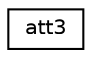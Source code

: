 digraph "Graphical Class Hierarchy"
{
  edge [fontname="Helvetica",fontsize="10",labelfontname="Helvetica",labelfontsize="10"];
  node [fontname="Helvetica",fontsize="10",shape=record];
  rankdir="LR";
  Node1 [label="att3",height=0.2,width=0.4,color="black", fillcolor="white", style="filled",URL="$structatt3.html"];
}
